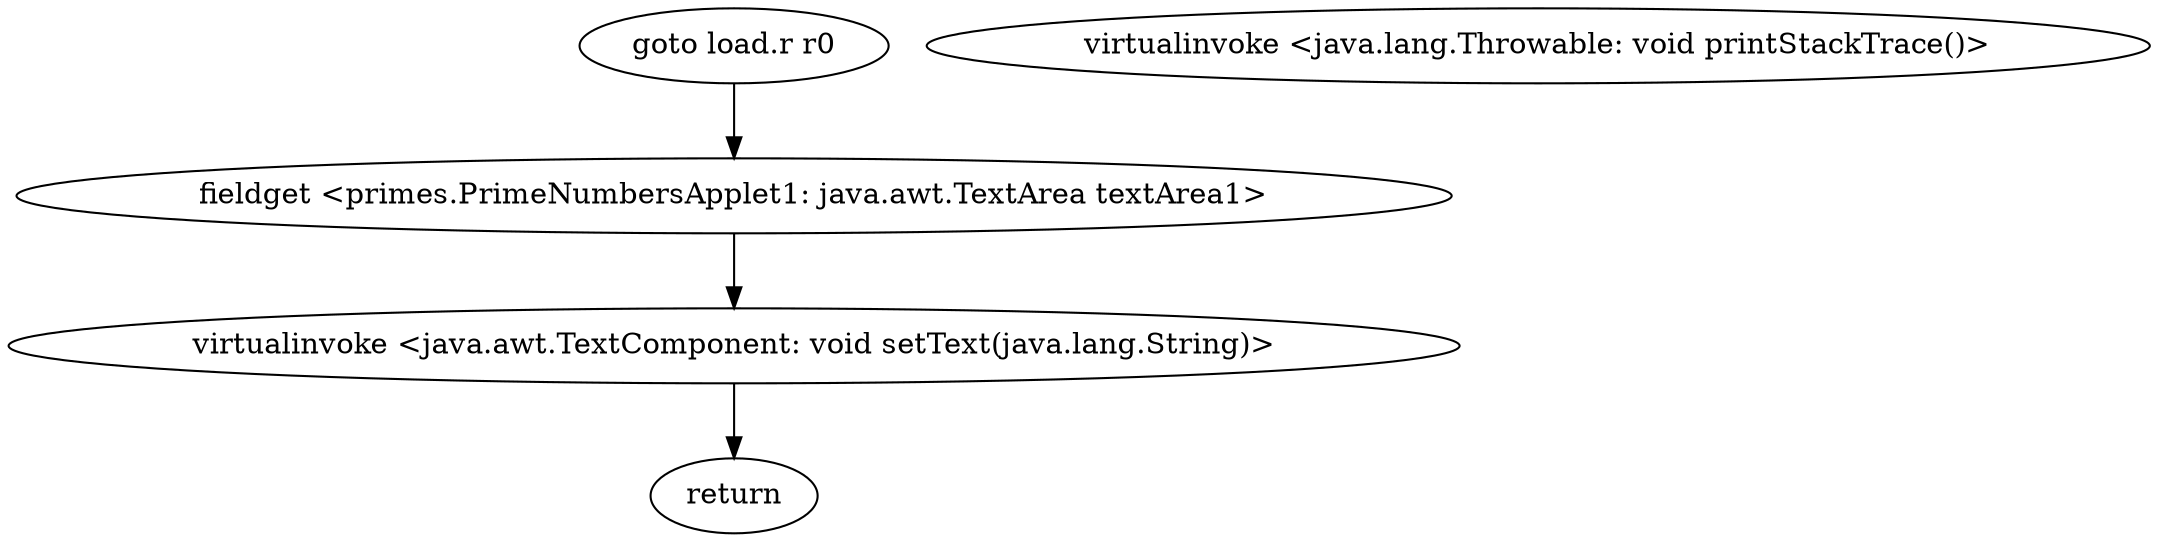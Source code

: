 digraph "" {
"goto load.r r0";
 "goto load.r r0"->"fieldget <primes.PrimeNumbersApplet1: java.awt.TextArea textArea1>";
 "fieldget <primes.PrimeNumbersApplet1: java.awt.TextArea textArea1>"->"virtualinvoke <java.awt.TextComponent: void setText(java.lang.String)>";
 "virtualinvoke <java.awt.TextComponent: void setText(java.lang.String)>"->"return";
"virtualinvoke <java.lang.Throwable: void printStackTrace()>";
}
